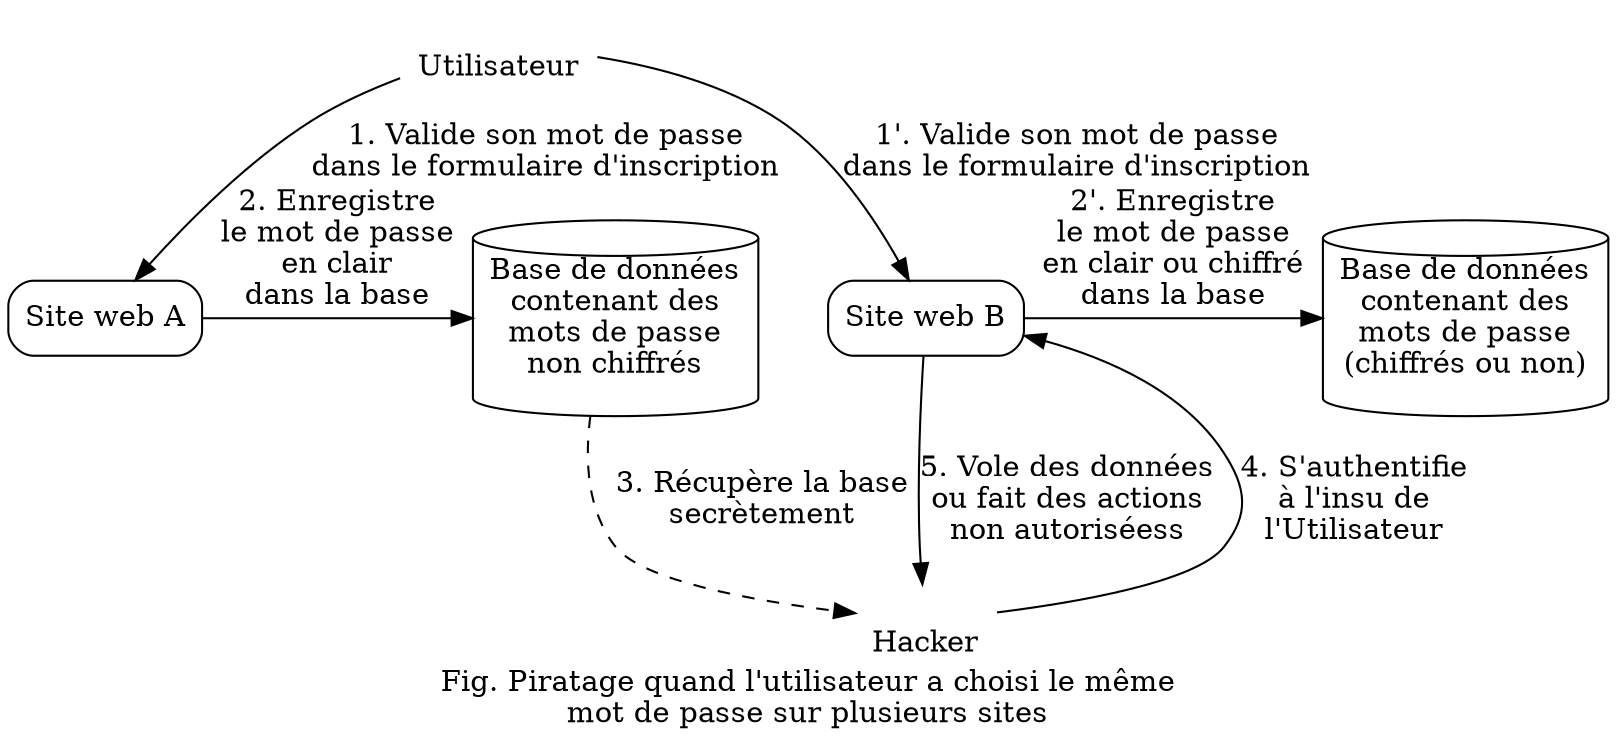 digraph g {
  label="Fig. Piratage quand l'utilisateur a choisi le même\nmot de passe sur plusieurs sites"

  {
    node [image="actor.svg"; shape=plaintext; labelloc="b"];

    user [label="Utilisateur"];
    hacker [label="Hacker"];
  }

  {
    node [shape=rectangle ; style=rounded];

    website1 [label="Site web A"];
    website2 [label="Site web B"];
  }

  {
    node [shape=cylinder];

    website1_db [label="Base de données\ncontenant des\nmots de passe\nnon chiffrés"];
    website2_db [label="Base de données\ncontenant des\nmots de passe\n(chiffrés ou non)"];
  }

  {
    rank=same;

    website1;
    website2;
    website1_db;
    website2_db;
  }

  user -> website1 [label="1. Valide son mot de passe\ndans le formulaire d'inscription"];
  user -> website2 [label="1'. Valide son mot de passe\ndans le formulaire d'inscription"];
  website1 -> website1_db [label="2. Enregistre\nle mot de passe\nen clair\ndans la base"];
  website2 -> website2_db [label="2'. Enregistre\nle mot de passe\nen clair ou chiffré\ndans la base"];
  website1_db -> hacker [style=dashed, label="3. Récupère la base\nsecrètement"]

  website2 -> hacker [dir=back, label="4. S'authentifie\nà l'insu de\nl'Utilisateur"];
  website2 -> hacker [label="5. Vole des données\nou fait des actions\nnon autoriséess"];
}
